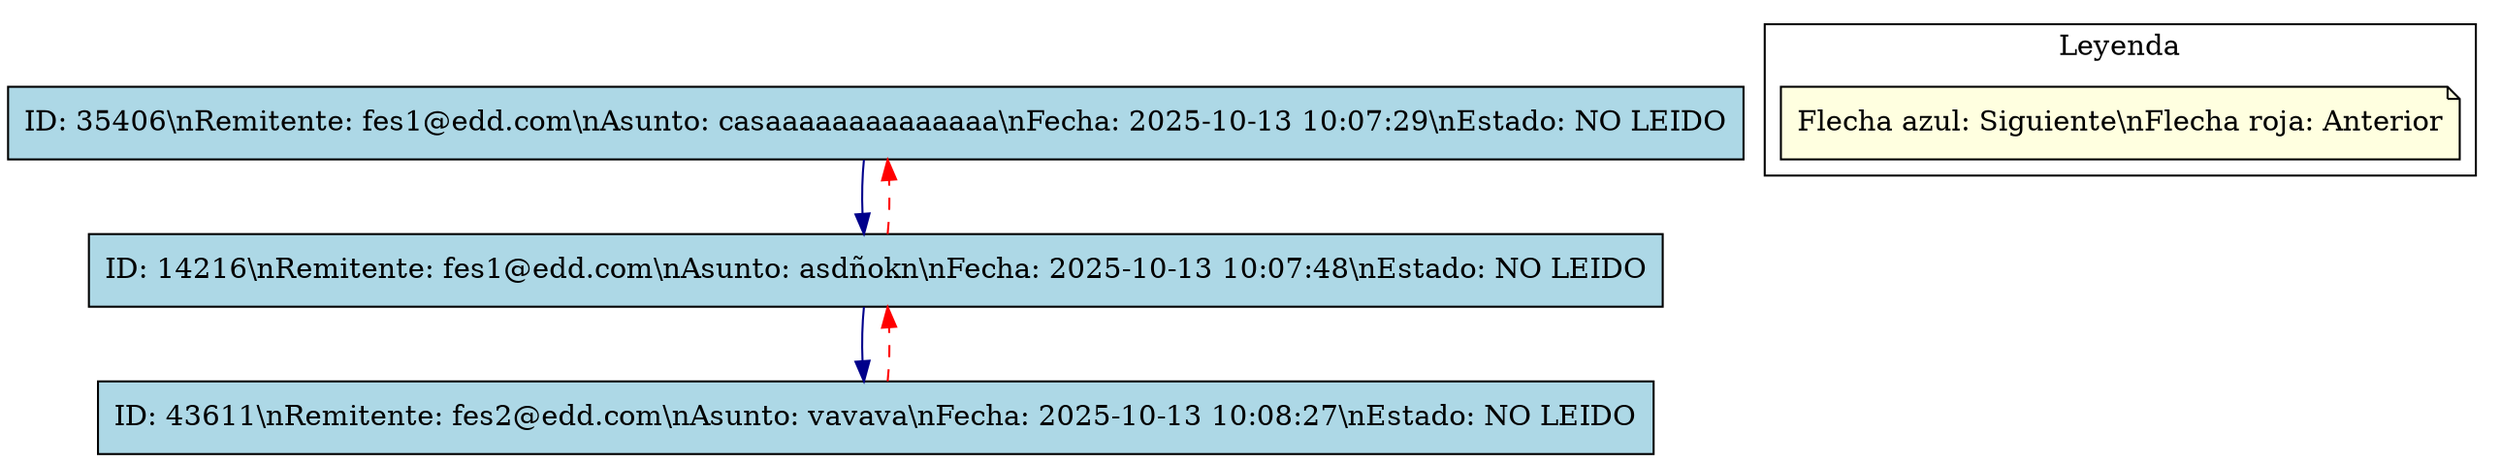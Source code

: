 digraph CorreosRecibidos {
  rankdir=TB;
  node [shape=record, style=filled, fillcolor=lightblue];
  edge [color=darkblue];

  correo0 [label="
ID: 35406\\n
Remitente: fes1@edd.com\\n
Asunto: casaaaaaaaaaaaaaa\\n
Fecha: 2025-10-13 10:07:29\\n
Estado: NO LEIDO"];
  correo0 -> correo1;
  correo1 [label="
ID: 14216\\n
Remitente: fes1@edd.com\\n
Asunto: asdñokn\\n
Fecha: 2025-10-13 10:07:48\\n
Estado: NO LEIDO"];
  correo1 -> correo2;
  correo1 -> correo0 [color=red, style=dashed];
  correo2 [label="
ID: 43611\\n
Remitente: fes2@edd.com\\n
Asunto: vavava\\n
Fecha: 2025-10-13 10:08:27\\n
Estado: NO LEIDO"];
  correo2 -> correo1 [color=red, style=dashed];

  // Leyenda
  subgraph cluster_leyenda {
    label="Leyenda";
    leyenda1 [label="Flecha azul: Siguiente\\nFlecha roja: Anterior", shape=note, fillcolor=lightyellow];
  }
}
